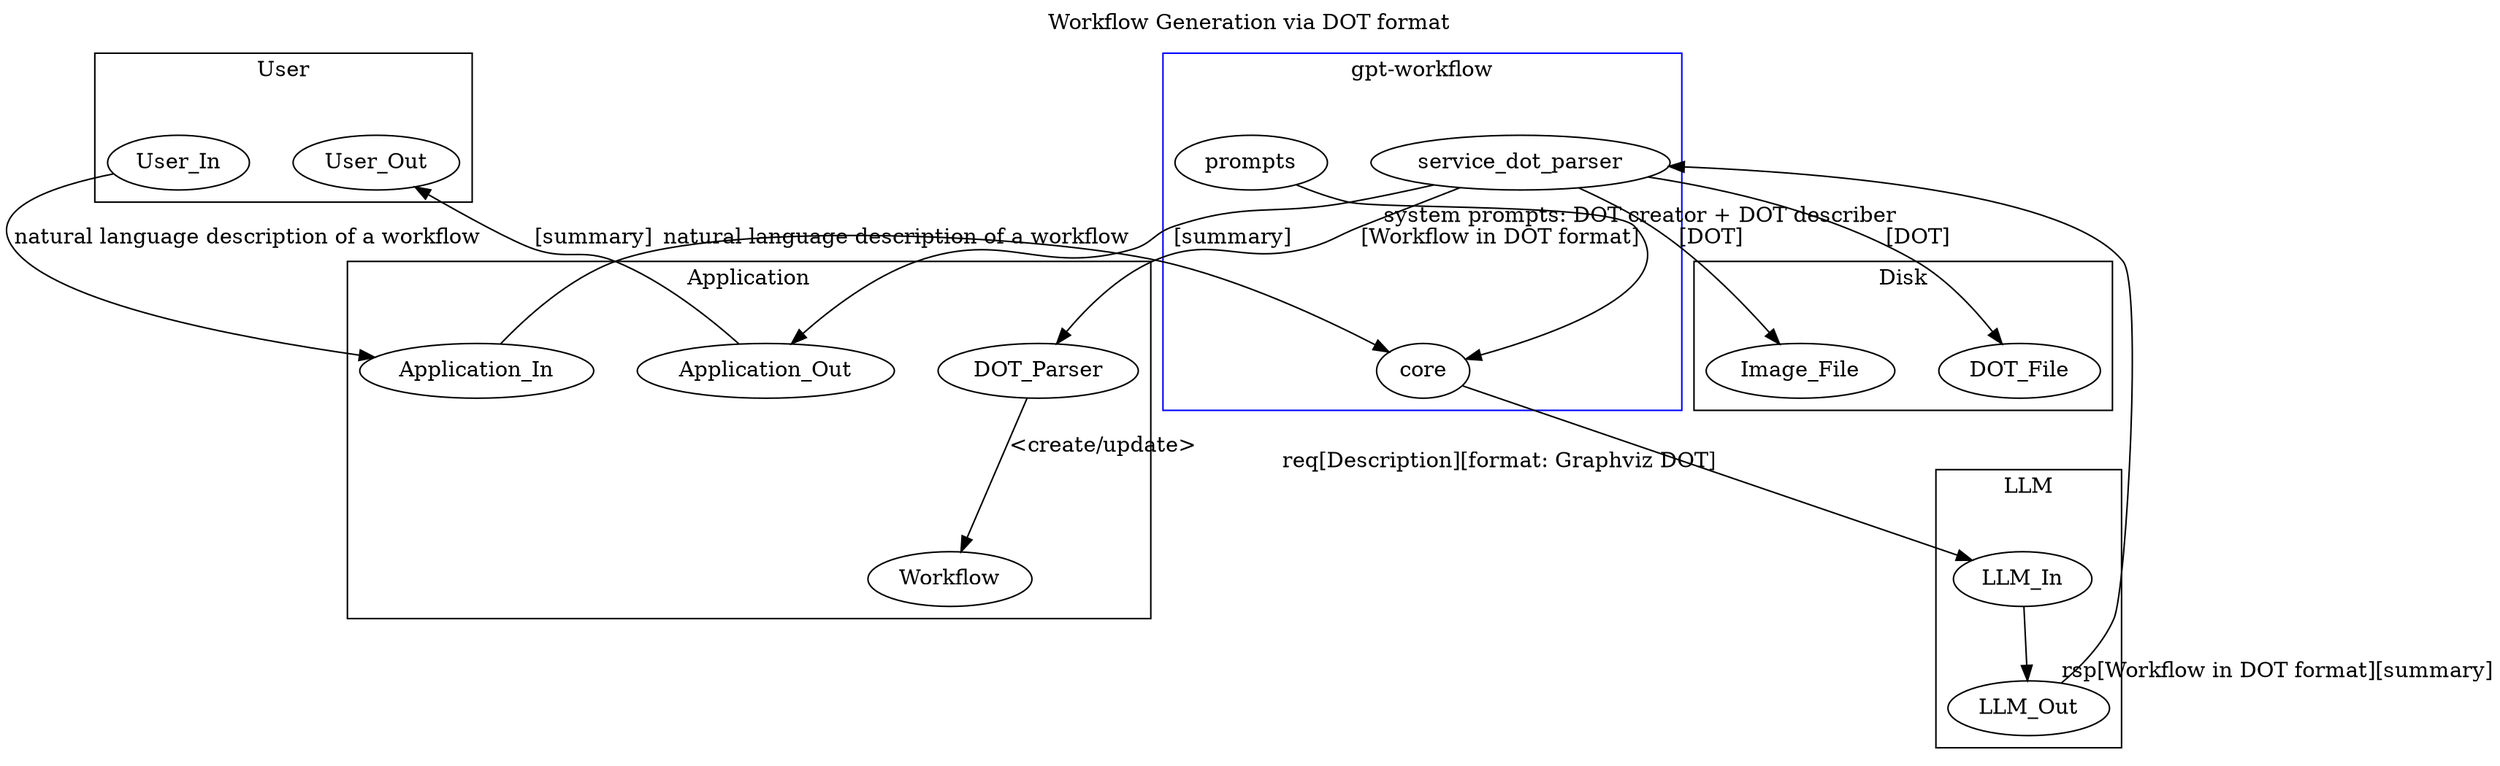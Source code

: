 digraph G {
    graph [
        label = "Workflow Generation via DOT format"
        labelloc = t

        //dpi = 200
        ranksep=0.65
        nodesep=0.40
        rankdir=TB

        len=0
    ]

  subgraph cluster_0 {
    label = "User";

    User_In
    User_Out
  }

  subgraph cluster_1 {
    label = "Application";

    Application_In
    Application_Out
    DOT_Parser
    Workflow
  }

  subgraph cluster_2 {
    color=blue
    label = "gpt-workflow";
        
    prompts
    core
    service_dot_parser

  }

  subgraph cluster_3 {
    label = "LLM";

    LLM_In
    LLM_Out
  }

  subgraph cluster_4 {
    label = "Disk";

    Image_File
    DOT_File
  }

    User_In -> Application_In[label="natural language description of a workflow"]
    
    prompts -> core [xlabel="system prompts: DOT creator + DOT describer"]

    Application_In -> core [label="natural language description of a workflow"]
    
    core -> LLM_In [xlabel="req[Description][format: Graphviz DOT]"]
    
    LLM_Out -> service_dot_parser [taillabel="rsp[Workflow in DOT format][summary]"]
    
    LLM_In -> LLM_Out
    
    service_dot_parser -> DOT_Parser [label="[Workflow in DOT format]"]
    service_dot_parser -> Application_Out [label="[summary]"]
    DOT_Parser -> Workflow [label="<create/update>"]
    
    Application_Out -> User_Out [label="[summary]"]
    service_dot_parser -> Image_File [label="[DOT]"]
    service_dot_parser -> DOT_File [label="[DOT]"]
}

